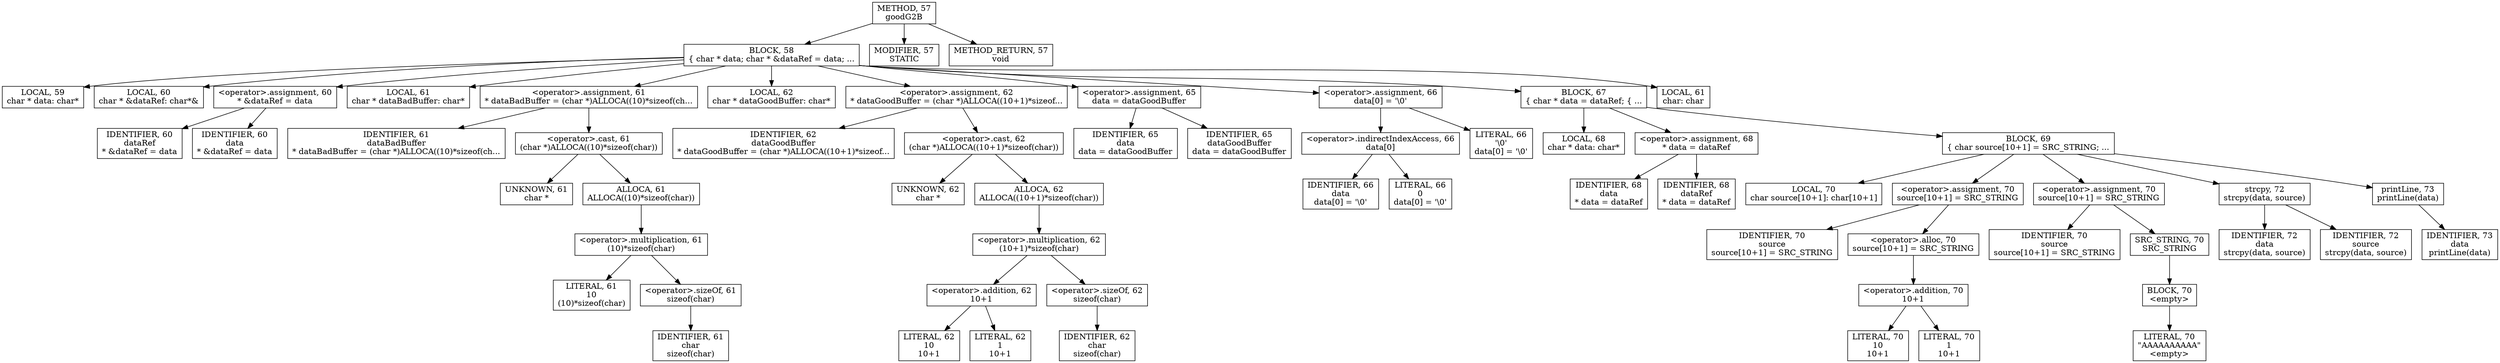 digraph "goodG2B" {  
node [shape="rect"];  
"111669149697" [label = <METHOD, 57<BR/>goodG2B> ]
"25769803781" [label = <BLOCK, 58<BR/>{ char * data; char * &amp;dataRef = data; ...> ]
"94489280518" [label = <LOCAL, 59<BR/>char * data: char*> ]
"94489280519" [label = <LOCAL, 60<BR/>char * &amp;dataRef: char*&amp;> ]
"30064771095" [label = <&lt;operator&gt;.assignment, 60<BR/>* &amp;dataRef = data> ]
"68719476752" [label = <IDENTIFIER, 60<BR/>dataRef<BR/>* &amp;dataRef = data> ]
"68719476753" [label = <IDENTIFIER, 60<BR/>data<BR/>* &amp;dataRef = data> ]
"94489280520" [label = <LOCAL, 61<BR/>char * dataBadBuffer: char*> ]
"30064771096" [label = <&lt;operator&gt;.assignment, 61<BR/>* dataBadBuffer = (char *)ALLOCA((10)*sizeof(ch...> ]
"68719476754" [label = <IDENTIFIER, 61<BR/>dataBadBuffer<BR/>* dataBadBuffer = (char *)ALLOCA((10)*sizeof(ch...> ]
"30064771097" [label = <&lt;operator&gt;.cast, 61<BR/>(char *)ALLOCA((10)*sizeof(char))> ]
"184683593730" [label = <UNKNOWN, 61<BR/>char *> ]
"30064771098" [label = <ALLOCA, 61<BR/>ALLOCA((10)*sizeof(char))> ]
"30064771099" [label = <&lt;operator&gt;.multiplication, 61<BR/>(10)*sizeof(char)> ]
"90194313224" [label = <LITERAL, 61<BR/>10<BR/>(10)*sizeof(char)> ]
"30064771100" [label = <&lt;operator&gt;.sizeOf, 61<BR/>sizeof(char)> ]
"68719476755" [label = <IDENTIFIER, 61<BR/>char<BR/>sizeof(char)> ]
"94489280521" [label = <LOCAL, 62<BR/>char * dataGoodBuffer: char*> ]
"30064771101" [label = <&lt;operator&gt;.assignment, 62<BR/>* dataGoodBuffer = (char *)ALLOCA((10+1)*sizeof...> ]
"68719476756" [label = <IDENTIFIER, 62<BR/>dataGoodBuffer<BR/>* dataGoodBuffer = (char *)ALLOCA((10+1)*sizeof...> ]
"30064771102" [label = <&lt;operator&gt;.cast, 62<BR/>(char *)ALLOCA((10+1)*sizeof(char))> ]
"184683593731" [label = <UNKNOWN, 62<BR/>char *> ]
"30064771103" [label = <ALLOCA, 62<BR/>ALLOCA((10+1)*sizeof(char))> ]
"30064771104" [label = <&lt;operator&gt;.multiplication, 62<BR/>(10+1)*sizeof(char)> ]
"30064771105" [label = <&lt;operator&gt;.addition, 62<BR/>10+1> ]
"90194313225" [label = <LITERAL, 62<BR/>10<BR/>10+1> ]
"90194313226" [label = <LITERAL, 62<BR/>1<BR/>10+1> ]
"30064771106" [label = <&lt;operator&gt;.sizeOf, 62<BR/>sizeof(char)> ]
"68719476757" [label = <IDENTIFIER, 62<BR/>char<BR/>sizeof(char)> ]
"30064771107" [label = <&lt;operator&gt;.assignment, 65<BR/>data = dataGoodBuffer> ]
"68719476758" [label = <IDENTIFIER, 65<BR/>data<BR/>data = dataGoodBuffer> ]
"68719476759" [label = <IDENTIFIER, 65<BR/>dataGoodBuffer<BR/>data = dataGoodBuffer> ]
"30064771108" [label = <&lt;operator&gt;.assignment, 66<BR/>data[0] = '\0'> ]
"30064771109" [label = <&lt;operator&gt;.indirectIndexAccess, 66<BR/>data[0]> ]
"68719476760" [label = <IDENTIFIER, 66<BR/>data<BR/>data[0] = '\0'> ]
"90194313227" [label = <LITERAL, 66<BR/>0<BR/>data[0] = '\0'> ]
"90194313228" [label = <LITERAL, 66<BR/>'\0'<BR/>data[0] = '\0'> ]
"25769803782" [label = <BLOCK, 67<BR/>{ char * data = dataRef; { ...> ]
"94489280522" [label = <LOCAL, 68<BR/>char * data: char*> ]
"30064771110" [label = <&lt;operator&gt;.assignment, 68<BR/>* data = dataRef> ]
"68719476761" [label = <IDENTIFIER, 68<BR/>data<BR/>* data = dataRef> ]
"68719476762" [label = <IDENTIFIER, 68<BR/>dataRef<BR/>* data = dataRef> ]
"25769803783" [label = <BLOCK, 69<BR/>{ char source[10+1] = SRC_STRING; ...> ]
"94489280523" [label = <LOCAL, 70<BR/>char source[10+1]: char[10+1]> ]
"30064771111" [label = <&lt;operator&gt;.assignment, 70<BR/>source[10+1] = SRC_STRING> ]
"68719476763" [label = <IDENTIFIER, 70<BR/>source<BR/>source[10+1] = SRC_STRING> ]
"30064771112" [label = <&lt;operator&gt;.alloc, 70<BR/>source[10+1] = SRC_STRING> ]
"30064771113" [label = <&lt;operator&gt;.addition, 70<BR/>10+1> ]
"90194313229" [label = <LITERAL, 70<BR/>10<BR/>10+1> ]
"90194313230" [label = <LITERAL, 70<BR/>1<BR/>10+1> ]
"30064771114" [label = <&lt;operator&gt;.assignment, 70<BR/>source[10+1] = SRC_STRING> ]
"68719476764" [label = <IDENTIFIER, 70<BR/>source<BR/>source[10+1] = SRC_STRING> ]
"30064771115" [label = <SRC_STRING, 70<BR/>SRC_STRING> ]
"25769803784" [label = <BLOCK, 70<BR/>&lt;empty&gt;> ]
"90194313231" [label = <LITERAL, 70<BR/>&quot;AAAAAAAAAA&quot;<BR/>&lt;empty&gt;> ]
"30064771116" [label = <strcpy, 72<BR/>strcpy(data, source)> ]
"68719476765" [label = <IDENTIFIER, 72<BR/>data<BR/>strcpy(data, source)> ]
"68719476766" [label = <IDENTIFIER, 72<BR/>source<BR/>strcpy(data, source)> ]
"30064771117" [label = <printLine, 73<BR/>printLine(data)> ]
"68719476767" [label = <IDENTIFIER, 73<BR/>data<BR/>printLine(data)> ]
"94489280524" [label = <LOCAL, 61<BR/>char: char> ]
"133143986176" [label = <MODIFIER, 57<BR/>STATIC> ]
"128849018881" [label = <METHOD_RETURN, 57<BR/>void> ]
  "111669149697" -> "25769803781" 
  "111669149697" -> "133143986176" 
  "111669149697" -> "128849018881" 
  "25769803781" -> "94489280524" 
  "25769803781" -> "94489280518" 
  "25769803781" -> "94489280519" 
  "25769803781" -> "30064771095" 
  "25769803781" -> "94489280520" 
  "25769803781" -> "30064771096" 
  "25769803781" -> "94489280521" 
  "25769803781" -> "30064771101" 
  "25769803781" -> "30064771107" 
  "25769803781" -> "30064771108" 
  "25769803781" -> "25769803782" 
  "30064771095" -> "68719476752" 
  "30064771095" -> "68719476753" 
  "30064771096" -> "68719476754" 
  "30064771096" -> "30064771097" 
  "30064771097" -> "184683593730" 
  "30064771097" -> "30064771098" 
  "30064771098" -> "30064771099" 
  "30064771099" -> "90194313224" 
  "30064771099" -> "30064771100" 
  "30064771100" -> "68719476755" 
  "30064771101" -> "68719476756" 
  "30064771101" -> "30064771102" 
  "30064771102" -> "184683593731" 
  "30064771102" -> "30064771103" 
  "30064771103" -> "30064771104" 
  "30064771104" -> "30064771105" 
  "30064771104" -> "30064771106" 
  "30064771105" -> "90194313225" 
  "30064771105" -> "90194313226" 
  "30064771106" -> "68719476757" 
  "30064771107" -> "68719476758" 
  "30064771107" -> "68719476759" 
  "30064771108" -> "30064771109" 
  "30064771108" -> "90194313228" 
  "30064771109" -> "68719476760" 
  "30064771109" -> "90194313227" 
  "25769803782" -> "94489280522" 
  "25769803782" -> "30064771110" 
  "25769803782" -> "25769803783" 
  "30064771110" -> "68719476761" 
  "30064771110" -> "68719476762" 
  "25769803783" -> "94489280523" 
  "25769803783" -> "30064771111" 
  "25769803783" -> "30064771114" 
  "25769803783" -> "30064771116" 
  "25769803783" -> "30064771117" 
  "30064771111" -> "68719476763" 
  "30064771111" -> "30064771112" 
  "30064771112" -> "30064771113" 
  "30064771113" -> "90194313229" 
  "30064771113" -> "90194313230" 
  "30064771114" -> "68719476764" 
  "30064771114" -> "30064771115" 
  "30064771115" -> "25769803784" 
  "25769803784" -> "90194313231" 
  "30064771116" -> "68719476765" 
  "30064771116" -> "68719476766" 
  "30064771117" -> "68719476767" 
}
